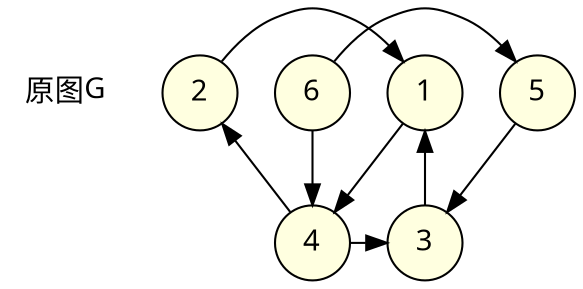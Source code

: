 
digraph G {
    edge [fontname="FangSong"];
    node [fontname="FangSong"];

    0[label="原图G",shape=plaintext];
    node [style=filled,shape=circle,color="black",fillcolor= "lightyellow"];

    1;
    2;
    3;
    4;
    5;
    6;

   2->1;
   3->1[weight=10];
   5->3[weight=10];
   6->5;
   6->4;
   4->3;
   1->4;
   4->2;

    {rank=same;1;2};
    {rank=same;3;4};
    {rank=same;5;6};
}

